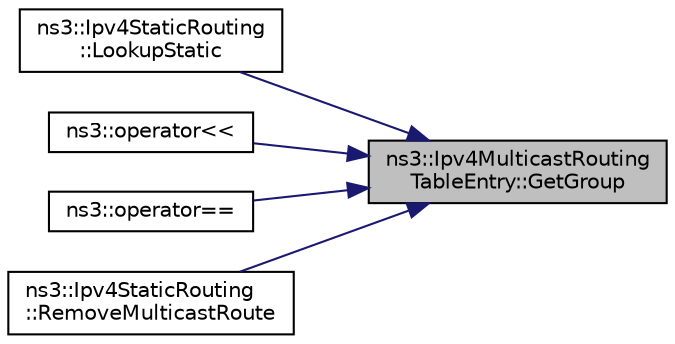 digraph "ns3::Ipv4MulticastRoutingTableEntry::GetGroup"
{
 // LATEX_PDF_SIZE
  edge [fontname="Helvetica",fontsize="10",labelfontname="Helvetica",labelfontsize="10"];
  node [fontname="Helvetica",fontsize="10",shape=record];
  rankdir="RL";
  Node1 [label="ns3::Ipv4MulticastRouting\lTableEntry::GetGroup",height=0.2,width=0.4,color="black", fillcolor="grey75", style="filled", fontcolor="black",tooltip=" "];
  Node1 -> Node2 [dir="back",color="midnightblue",fontsize="10",style="solid",fontname="Helvetica"];
  Node2 [label="ns3::Ipv4StaticRouting\l::LookupStatic",height=0.2,width=0.4,color="black", fillcolor="white", style="filled",URL="$classns3_1_1_ipv4_static_routing.html#acc26ca2e9144cec5748e51d07edf7088",tooltip="Lookup in the multicast forwarding table for destination."];
  Node1 -> Node3 [dir="back",color="midnightblue",fontsize="10",style="solid",fontname="Helvetica"];
  Node3 [label="ns3::operator\<\<",height=0.2,width=0.4,color="black", fillcolor="white", style="filled",URL="$namespacens3.html#a989b89ed276a6476d6edfbc0b8f5a978",tooltip="Stream insertion operator."];
  Node1 -> Node4 [dir="back",color="midnightblue",fontsize="10",style="solid",fontname="Helvetica"];
  Node4 [label="ns3::operator==",height=0.2,width=0.4,color="black", fillcolor="white", style="filled",URL="$namespacens3.html#a072094843022a03dcbeb1ca4dc95ec3d",tooltip="Equality operator."];
  Node1 -> Node5 [dir="back",color="midnightblue",fontsize="10",style="solid",fontname="Helvetica"];
  Node5 [label="ns3::Ipv4StaticRouting\l::RemoveMulticastRoute",height=0.2,width=0.4,color="black", fillcolor="white", style="filled",URL="$classns3_1_1_ipv4_static_routing.html#afca7bca35c67739be3ee551baaeda4ef",tooltip="Remove a route from the static multicast routing table."];
}
